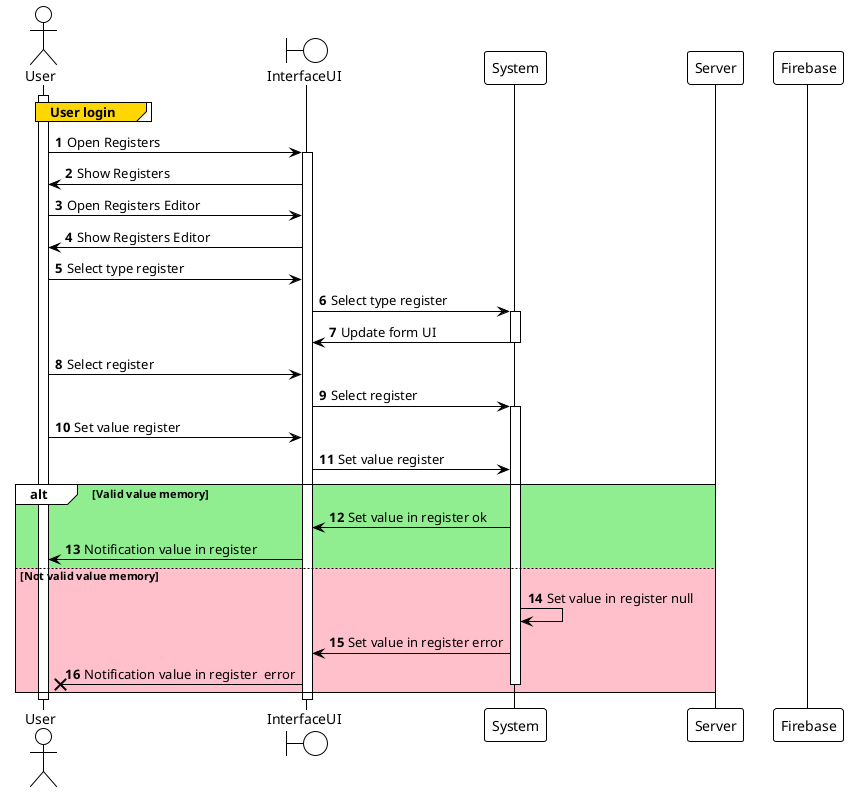 @startuml
'https://plantuml.com/sequence-diagram
!theme plain

autonumber

actor User
boundary InterfaceUI
participant System
participant Server
participant Firebase

activate User
group#Gold User login

end
User -> InterfaceUI: Open Registers
activate InterfaceUI

User <- InterfaceUI: Show Registers
User -> InterfaceUI: Open Registers Editor
User <- InterfaceUI: Show Registers Editor

User -> InterfaceUI: Select type register
InterfaceUI -> System: Select type register
activate System
InterfaceUI <- System: Update form UI
deactivate System

User -> InterfaceUI: Select register
InterfaceUI -> System: Select register
activate System
User -> InterfaceUI: Set value register
InterfaceUI -> System: Set value register
alt #LightGreen Valid value memory
  InterfaceUI <- System: Set value in register ok
  User <- InterfaceUI: Notification value in register
else #Pink Not valid value memory
  System -> System: Set value in register null
  InterfaceUI <- System: Set value in register error
  User x<- InterfaceUI: Notification value in register  error
  deactivate System
end




deactivate InterfaceUI
deactivate User

@enduml
